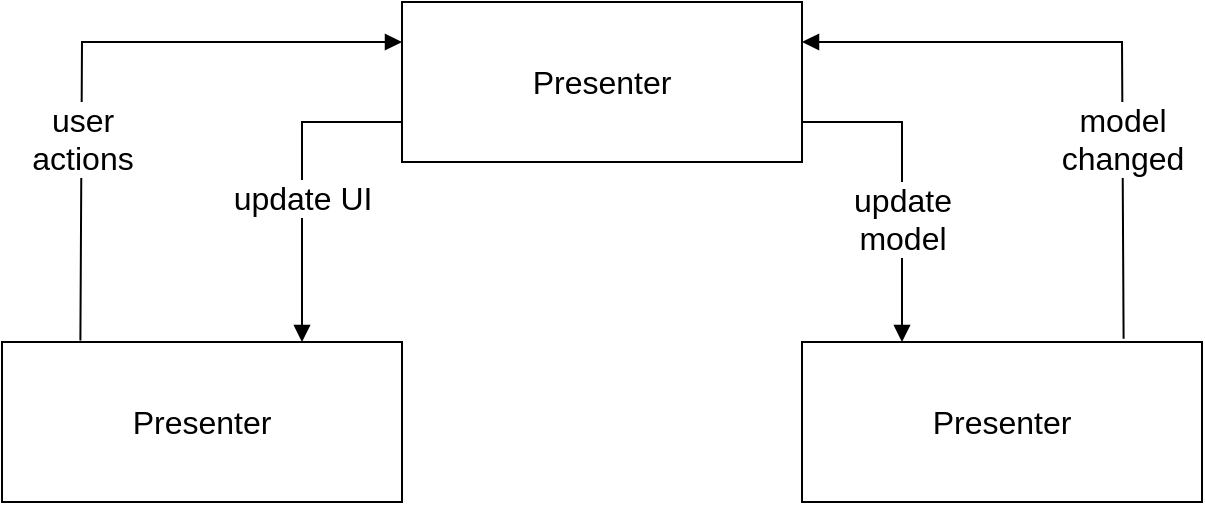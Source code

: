 <mxfile version="20.8.16" type="device"><diagram name="Page-1" id="aHE4Gbo_uZ3ZGk-U8cAs"><mxGraphModel dx="1195" dy="725" grid="1" gridSize="10" guides="1" tooltips="1" connect="1" arrows="1" fold="1" page="1" pageScale="1" pageWidth="700" pageHeight="1000" math="0" shadow="0"><root><mxCell id="0"/><mxCell id="1" parent="0"/><mxCell id="Qq1zT4ovdKr5q-RKUlES-1" value="&lt;font style=&quot;font-size: 16px;&quot;&gt;Presenter&lt;/font&gt;" style="rounded=0;whiteSpace=wrap;html=1;" vertex="1" parent="1"><mxGeometry x="600" y="80" width="200" height="80" as="geometry"/></mxCell><mxCell id="Qq1zT4ovdKr5q-RKUlES-2" value="&lt;font style=&quot;font-size: 16px;&quot;&gt;Presenter&lt;/font&gt;" style="rounded=0;whiteSpace=wrap;html=1;" vertex="1" parent="1"><mxGeometry x="400" y="250" width="200" height="80" as="geometry"/></mxCell><mxCell id="Qq1zT4ovdKr5q-RKUlES-3" value="&lt;font style=&quot;font-size: 16px;&quot;&gt;Presenter&lt;/font&gt;" style="rounded=0;whiteSpace=wrap;html=1;" vertex="1" parent="1"><mxGeometry x="800" y="250" width="200" height="80" as="geometry"/></mxCell><mxCell id="Qq1zT4ovdKr5q-RKUlES-4" value="update&lt;br&gt;model" style="html=1;verticalAlign=bottom;endArrow=block;rounded=0;fontSize=16;entryX=0.25;entryY=0;entryDx=0;entryDy=0;" edge="1" parent="1" target="Qq1zT4ovdKr5q-RKUlES-3"><mxGeometry x="0.5" width="80" relative="1" as="geometry"><mxPoint x="800" y="140" as="sourcePoint"/><mxPoint x="880" y="140" as="targetPoint"/><Array as="points"><mxPoint x="850" y="140"/></Array><mxPoint as="offset"/></mxGeometry></mxCell><mxCell id="Qq1zT4ovdKr5q-RKUlES-5" value="model&lt;br&gt;changed" style="html=1;verticalAlign=bottom;endArrow=block;rounded=0;fontSize=16;entryX=1;entryY=0.25;entryDx=0;entryDy=0;exitX=0.804;exitY=-0.021;exitDx=0;exitDy=0;exitPerimeter=0;" edge="1" parent="1" source="Qq1zT4ovdKr5q-RKUlES-3" target="Qq1zT4ovdKr5q-RKUlES-1"><mxGeometry x="-0.492" width="80" relative="1" as="geometry"><mxPoint x="960" y="240" as="sourcePoint"/><mxPoint x="1000" y="130" as="targetPoint"/><Array as="points"><mxPoint x="960" y="100"/></Array><mxPoint as="offset"/></mxGeometry></mxCell><mxCell id="Qq1zT4ovdKr5q-RKUlES-6" value="user&lt;br&gt;actions" style="html=1;verticalAlign=bottom;endArrow=block;rounded=0;fontSize=16;entryX=0;entryY=0.25;entryDx=0;entryDy=0;exitX=0.196;exitY=-0.01;exitDx=0;exitDy=0;exitPerimeter=0;" edge="1" parent="1" source="Qq1zT4ovdKr5q-RKUlES-2" target="Qq1zT4ovdKr5q-RKUlES-1"><mxGeometry x="-0.488" width="80" relative="1" as="geometry"><mxPoint x="460" y="220" as="sourcePoint"/><mxPoint x="540" y="220" as="targetPoint"/><Array as="points"><mxPoint x="440" y="100"/></Array><mxPoint as="offset"/></mxGeometry></mxCell><mxCell id="Qq1zT4ovdKr5q-RKUlES-7" value="update UI" style="html=1;verticalAlign=bottom;endArrow=block;rounded=0;fontSize=16;exitX=0;exitY=0.75;exitDx=0;exitDy=0;entryX=0.75;entryY=0;entryDx=0;entryDy=0;" edge="1" parent="1" source="Qq1zT4ovdKr5q-RKUlES-1" target="Qq1zT4ovdKr5q-RKUlES-2"><mxGeometry x="0.25" width="80" relative="1" as="geometry"><mxPoint x="580" y="200" as="sourcePoint"/><mxPoint x="660" y="200" as="targetPoint"/><Array as="points"><mxPoint x="550" y="140"/></Array><mxPoint as="offset"/></mxGeometry></mxCell></root></mxGraphModel></diagram></mxfile>